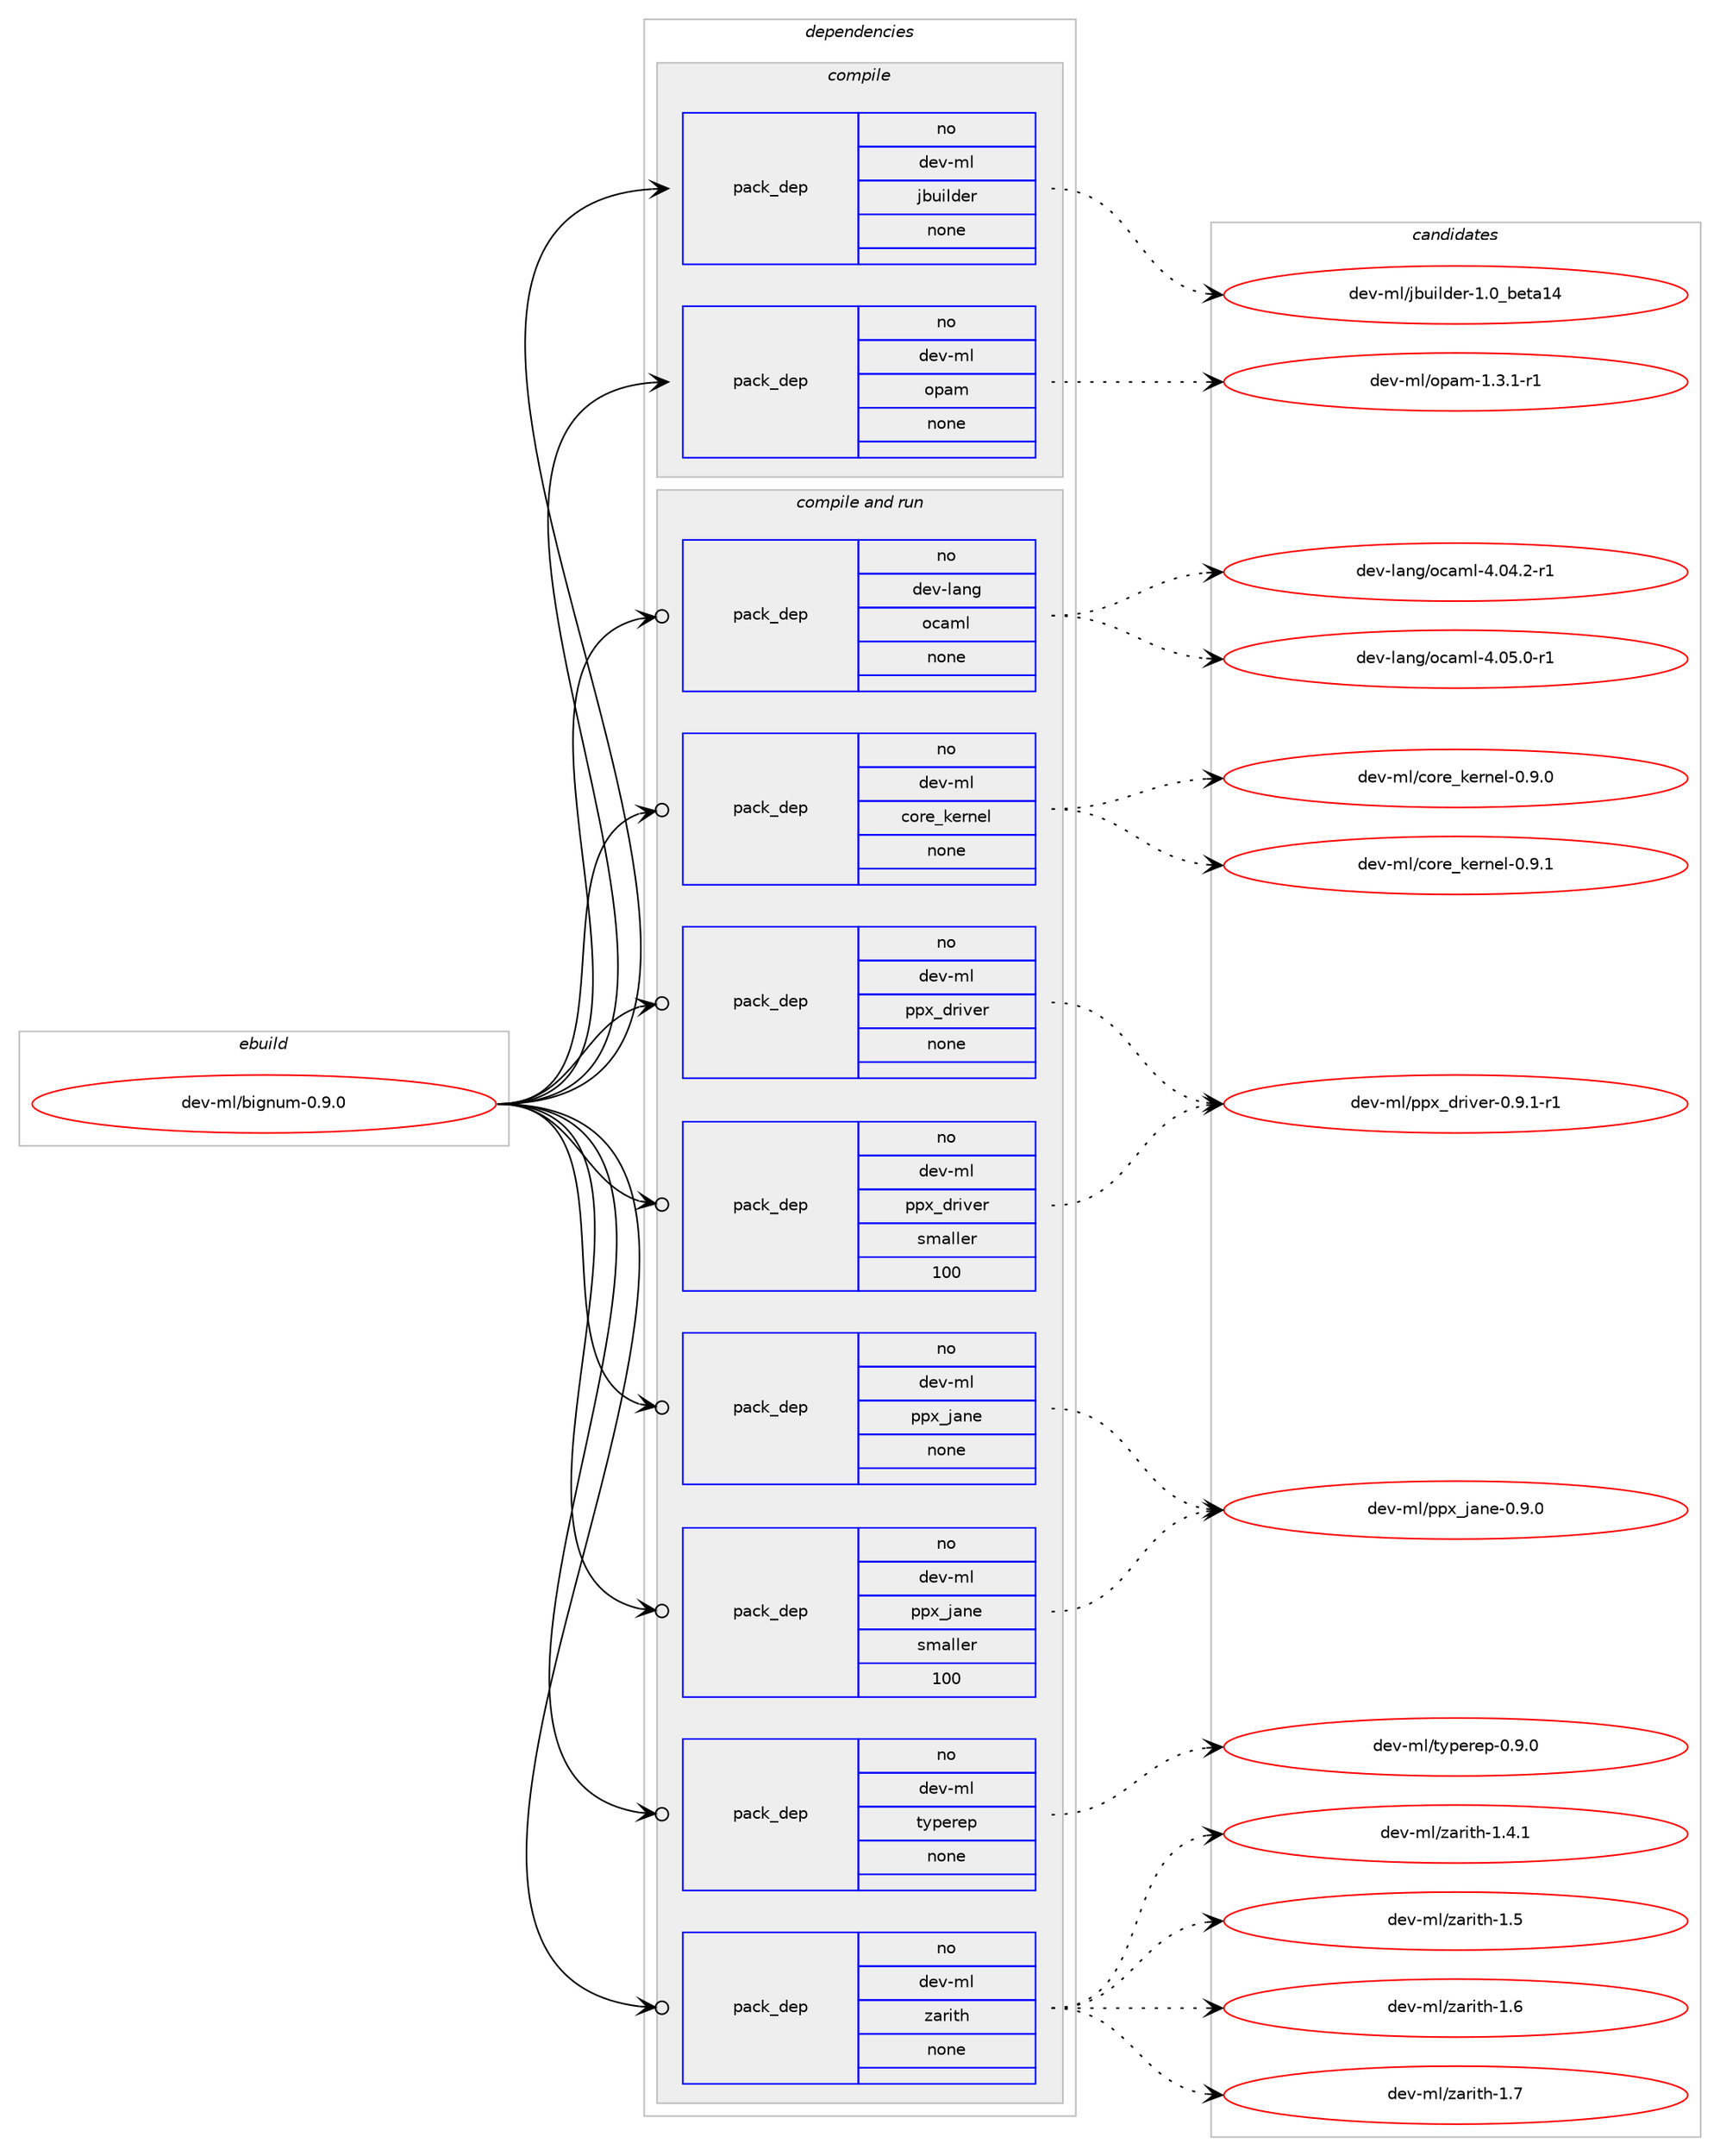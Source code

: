 digraph prolog {

# *************
# Graph options
# *************

newrank=true;
concentrate=true;
compound=true;
graph [rankdir=LR,fontname=Helvetica,fontsize=10,ranksep=1.5];#, ranksep=2.5, nodesep=0.2];
edge  [arrowhead=vee];
node  [fontname=Helvetica,fontsize=10];

# **********
# The ebuild
# **********

subgraph cluster_leftcol {
color=gray;
rank=same;
label=<<i>ebuild</i>>;
id [label="dev-ml/bignum-0.9.0", color=red, width=4, href="../dev-ml/bignum-0.9.0.svg"];
}

# ****************
# The dependencies
# ****************

subgraph cluster_midcol {
color=gray;
label=<<i>dependencies</i>>;
subgraph cluster_compile {
fillcolor="#eeeeee";
style=filled;
label=<<i>compile</i>>;
subgraph pack426154 {
dependency570790 [label=<<TABLE BORDER="0" CELLBORDER="1" CELLSPACING="0" CELLPADDING="4" WIDTH="220"><TR><TD ROWSPAN="6" CELLPADDING="30">pack_dep</TD></TR><TR><TD WIDTH="110">no</TD></TR><TR><TD>dev-ml</TD></TR><TR><TD>jbuilder</TD></TR><TR><TD>none</TD></TR><TR><TD></TD></TR></TABLE>>, shape=none, color=blue];
}
id:e -> dependency570790:w [weight=20,style="solid",arrowhead="vee"];
subgraph pack426155 {
dependency570791 [label=<<TABLE BORDER="0" CELLBORDER="1" CELLSPACING="0" CELLPADDING="4" WIDTH="220"><TR><TD ROWSPAN="6" CELLPADDING="30">pack_dep</TD></TR><TR><TD WIDTH="110">no</TD></TR><TR><TD>dev-ml</TD></TR><TR><TD>opam</TD></TR><TR><TD>none</TD></TR><TR><TD></TD></TR></TABLE>>, shape=none, color=blue];
}
id:e -> dependency570791:w [weight=20,style="solid",arrowhead="vee"];
}
subgraph cluster_compileandrun {
fillcolor="#eeeeee";
style=filled;
label=<<i>compile and run</i>>;
subgraph pack426156 {
dependency570792 [label=<<TABLE BORDER="0" CELLBORDER="1" CELLSPACING="0" CELLPADDING="4" WIDTH="220"><TR><TD ROWSPAN="6" CELLPADDING="30">pack_dep</TD></TR><TR><TD WIDTH="110">no</TD></TR><TR><TD>dev-lang</TD></TR><TR><TD>ocaml</TD></TR><TR><TD>none</TD></TR><TR><TD></TD></TR></TABLE>>, shape=none, color=blue];
}
id:e -> dependency570792:w [weight=20,style="solid",arrowhead="odotvee"];
subgraph pack426157 {
dependency570793 [label=<<TABLE BORDER="0" CELLBORDER="1" CELLSPACING="0" CELLPADDING="4" WIDTH="220"><TR><TD ROWSPAN="6" CELLPADDING="30">pack_dep</TD></TR><TR><TD WIDTH="110">no</TD></TR><TR><TD>dev-ml</TD></TR><TR><TD>core_kernel</TD></TR><TR><TD>none</TD></TR><TR><TD></TD></TR></TABLE>>, shape=none, color=blue];
}
id:e -> dependency570793:w [weight=20,style="solid",arrowhead="odotvee"];
subgraph pack426158 {
dependency570794 [label=<<TABLE BORDER="0" CELLBORDER="1" CELLSPACING="0" CELLPADDING="4" WIDTH="220"><TR><TD ROWSPAN="6" CELLPADDING="30">pack_dep</TD></TR><TR><TD WIDTH="110">no</TD></TR><TR><TD>dev-ml</TD></TR><TR><TD>ppx_driver</TD></TR><TR><TD>none</TD></TR><TR><TD></TD></TR></TABLE>>, shape=none, color=blue];
}
id:e -> dependency570794:w [weight=20,style="solid",arrowhead="odotvee"];
subgraph pack426159 {
dependency570795 [label=<<TABLE BORDER="0" CELLBORDER="1" CELLSPACING="0" CELLPADDING="4" WIDTH="220"><TR><TD ROWSPAN="6" CELLPADDING="30">pack_dep</TD></TR><TR><TD WIDTH="110">no</TD></TR><TR><TD>dev-ml</TD></TR><TR><TD>ppx_driver</TD></TR><TR><TD>smaller</TD></TR><TR><TD>100</TD></TR></TABLE>>, shape=none, color=blue];
}
id:e -> dependency570795:w [weight=20,style="solid",arrowhead="odotvee"];
subgraph pack426160 {
dependency570796 [label=<<TABLE BORDER="0" CELLBORDER="1" CELLSPACING="0" CELLPADDING="4" WIDTH="220"><TR><TD ROWSPAN="6" CELLPADDING="30">pack_dep</TD></TR><TR><TD WIDTH="110">no</TD></TR><TR><TD>dev-ml</TD></TR><TR><TD>ppx_jane</TD></TR><TR><TD>none</TD></TR><TR><TD></TD></TR></TABLE>>, shape=none, color=blue];
}
id:e -> dependency570796:w [weight=20,style="solid",arrowhead="odotvee"];
subgraph pack426161 {
dependency570797 [label=<<TABLE BORDER="0" CELLBORDER="1" CELLSPACING="0" CELLPADDING="4" WIDTH="220"><TR><TD ROWSPAN="6" CELLPADDING="30">pack_dep</TD></TR><TR><TD WIDTH="110">no</TD></TR><TR><TD>dev-ml</TD></TR><TR><TD>ppx_jane</TD></TR><TR><TD>smaller</TD></TR><TR><TD>100</TD></TR></TABLE>>, shape=none, color=blue];
}
id:e -> dependency570797:w [weight=20,style="solid",arrowhead="odotvee"];
subgraph pack426162 {
dependency570798 [label=<<TABLE BORDER="0" CELLBORDER="1" CELLSPACING="0" CELLPADDING="4" WIDTH="220"><TR><TD ROWSPAN="6" CELLPADDING="30">pack_dep</TD></TR><TR><TD WIDTH="110">no</TD></TR><TR><TD>dev-ml</TD></TR><TR><TD>typerep</TD></TR><TR><TD>none</TD></TR><TR><TD></TD></TR></TABLE>>, shape=none, color=blue];
}
id:e -> dependency570798:w [weight=20,style="solid",arrowhead="odotvee"];
subgraph pack426163 {
dependency570799 [label=<<TABLE BORDER="0" CELLBORDER="1" CELLSPACING="0" CELLPADDING="4" WIDTH="220"><TR><TD ROWSPAN="6" CELLPADDING="30">pack_dep</TD></TR><TR><TD WIDTH="110">no</TD></TR><TR><TD>dev-ml</TD></TR><TR><TD>zarith</TD></TR><TR><TD>none</TD></TR><TR><TD></TD></TR></TABLE>>, shape=none, color=blue];
}
id:e -> dependency570799:w [weight=20,style="solid",arrowhead="odotvee"];
}
subgraph cluster_run {
fillcolor="#eeeeee";
style=filled;
label=<<i>run</i>>;
}
}

# **************
# The candidates
# **************

subgraph cluster_choices {
rank=same;
color=gray;
label=<<i>candidates</i>>;

subgraph choice426154 {
color=black;
nodesep=1;
choice100101118451091084710698117105108100101114454946489598101116974952 [label="dev-ml/jbuilder-1.0_beta14", color=red, width=4,href="../dev-ml/jbuilder-1.0_beta14.svg"];
dependency570790:e -> choice100101118451091084710698117105108100101114454946489598101116974952:w [style=dotted,weight="100"];
}
subgraph choice426155 {
color=black;
nodesep=1;
choice1001011184510910847111112971094549465146494511449 [label="dev-ml/opam-1.3.1-r1", color=red, width=4,href="../dev-ml/opam-1.3.1-r1.svg"];
dependency570791:e -> choice1001011184510910847111112971094549465146494511449:w [style=dotted,weight="100"];
}
subgraph choice426156 {
color=black;
nodesep=1;
choice1001011184510897110103471119997109108455246485246504511449 [label="dev-lang/ocaml-4.04.2-r1", color=red, width=4,href="../dev-lang/ocaml-4.04.2-r1.svg"];
choice1001011184510897110103471119997109108455246485346484511449 [label="dev-lang/ocaml-4.05.0-r1", color=red, width=4,href="../dev-lang/ocaml-4.05.0-r1.svg"];
dependency570792:e -> choice1001011184510897110103471119997109108455246485246504511449:w [style=dotted,weight="100"];
dependency570792:e -> choice1001011184510897110103471119997109108455246485346484511449:w [style=dotted,weight="100"];
}
subgraph choice426157 {
color=black;
nodesep=1;
choice10010111845109108479911111410195107101114110101108454846574648 [label="dev-ml/core_kernel-0.9.0", color=red, width=4,href="../dev-ml/core_kernel-0.9.0.svg"];
choice10010111845109108479911111410195107101114110101108454846574649 [label="dev-ml/core_kernel-0.9.1", color=red, width=4,href="../dev-ml/core_kernel-0.9.1.svg"];
dependency570793:e -> choice10010111845109108479911111410195107101114110101108454846574648:w [style=dotted,weight="100"];
dependency570793:e -> choice10010111845109108479911111410195107101114110101108454846574649:w [style=dotted,weight="100"];
}
subgraph choice426158 {
color=black;
nodesep=1;
choice1001011184510910847112112120951001141051181011144548465746494511449 [label="dev-ml/ppx_driver-0.9.1-r1", color=red, width=4,href="../dev-ml/ppx_driver-0.9.1-r1.svg"];
dependency570794:e -> choice1001011184510910847112112120951001141051181011144548465746494511449:w [style=dotted,weight="100"];
}
subgraph choice426159 {
color=black;
nodesep=1;
choice1001011184510910847112112120951001141051181011144548465746494511449 [label="dev-ml/ppx_driver-0.9.1-r1", color=red, width=4,href="../dev-ml/ppx_driver-0.9.1-r1.svg"];
dependency570795:e -> choice1001011184510910847112112120951001141051181011144548465746494511449:w [style=dotted,weight="100"];
}
subgraph choice426160 {
color=black;
nodesep=1;
choice10010111845109108471121121209510697110101454846574648 [label="dev-ml/ppx_jane-0.9.0", color=red, width=4,href="../dev-ml/ppx_jane-0.9.0.svg"];
dependency570796:e -> choice10010111845109108471121121209510697110101454846574648:w [style=dotted,weight="100"];
}
subgraph choice426161 {
color=black;
nodesep=1;
choice10010111845109108471121121209510697110101454846574648 [label="dev-ml/ppx_jane-0.9.0", color=red, width=4,href="../dev-ml/ppx_jane-0.9.0.svg"];
dependency570797:e -> choice10010111845109108471121121209510697110101454846574648:w [style=dotted,weight="100"];
}
subgraph choice426162 {
color=black;
nodesep=1;
choice1001011184510910847116121112101114101112454846574648 [label="dev-ml/typerep-0.9.0", color=red, width=4,href="../dev-ml/typerep-0.9.0.svg"];
dependency570798:e -> choice1001011184510910847116121112101114101112454846574648:w [style=dotted,weight="100"];
}
subgraph choice426163 {
color=black;
nodesep=1;
choice100101118451091084712297114105116104454946524649 [label="dev-ml/zarith-1.4.1", color=red, width=4,href="../dev-ml/zarith-1.4.1.svg"];
choice10010111845109108471229711410511610445494653 [label="dev-ml/zarith-1.5", color=red, width=4,href="../dev-ml/zarith-1.5.svg"];
choice10010111845109108471229711410511610445494654 [label="dev-ml/zarith-1.6", color=red, width=4,href="../dev-ml/zarith-1.6.svg"];
choice10010111845109108471229711410511610445494655 [label="dev-ml/zarith-1.7", color=red, width=4,href="../dev-ml/zarith-1.7.svg"];
dependency570799:e -> choice100101118451091084712297114105116104454946524649:w [style=dotted,weight="100"];
dependency570799:e -> choice10010111845109108471229711410511610445494653:w [style=dotted,weight="100"];
dependency570799:e -> choice10010111845109108471229711410511610445494654:w [style=dotted,weight="100"];
dependency570799:e -> choice10010111845109108471229711410511610445494655:w [style=dotted,weight="100"];
}
}

}
